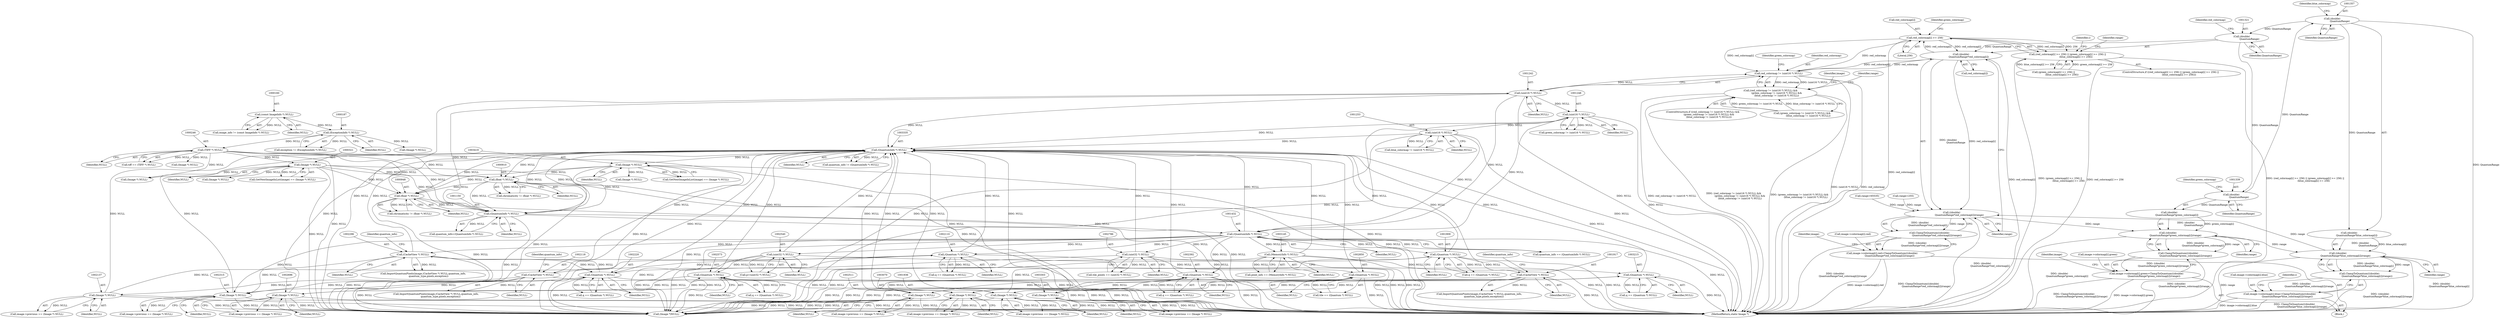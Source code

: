 digraph "0_ImageMagick_6e48aa92ff4e6e95424300ecd52a9ea453c19c60@array" {
"1001274" [label="(Call,red_colormap[i] >= 256)"];
"1001319" [label="(Call,(double)\n                    QuantumRange*red_colormap[i])"];
"1001320" [label="(Call,(double)\n                    QuantumRange)"];
"1001356" [label="(Call,(double)\n                    QuantumRange)"];
"1001338" [label="(Call,(double)\n                    QuantumRange)"];
"1001274" [label="(Call,red_colormap[i] >= 256)"];
"1001239" [label="(Call,red_colormap != (uint16 *) NULL)"];
"1001241" [label="(Call,(uint16 *) NULL)"];
"1001149" [label="(Call,(QuantumInfo *) NULL)"];
"1003334" [label="(Call,(QuantumInfo *) NULL)"];
"1003302" [label="(Call,(Image *) NULL)"];
"1003214" [label="(Call,(Quantum *) NULL)"];
"1003144" [label="(Call,(MemoryInfo *) NULL)"];
"1001431" [label="(Call,(QuantumInfo *) NULL)"];
"1001252" [label="(Call,(uint16 *) NULL)"];
"1001247" [label="(Call,(uint16 *) NULL)"];
"1002109" [label="(Call,(Quantum *) NULL)"];
"1002136" [label="(Call,(Image *) NULL)"];
"1002117" [label="(Call,(CacheView *) NULL)"];
"1002295" [label="(Call,(CacheView *) NULL)"];
"1002219" [label="(Call,(Quantum *) NULL)"];
"1002314" [label="(Call,(Image *) NULL)"];
"1002572" [label="(Call,(Quantum *) NULL)"];
"1002539" [label="(Call,(uint32 *) NULL)"];
"1002695" [label="(Call,(Image *) NULL)"];
"1002510" [label="(Call,(Image *) NULL)"];
"1002391" [label="(Call,(Quantum *) NULL)"];
"1002849" [label="(Call,(Quantum *) NULL)"];
"1002785" [label="(Call,(uint32 *) NULL)"];
"1003069" [label="(Call,(Image *) NULL)"];
"1001908" [label="(Call,(Quantum *) NULL)"];
"1001935" [label="(Call,(Image *) NULL)"];
"1001916" [label="(Call,(CacheView *) NULL)"];
"1000909" [label="(Call,(float *) NULL)"];
"1003418" [label="(Call,(Image *) NULL)"];
"1000320" [label="(Call,(Image *) NULL)"];
"1000245" [label="(Call,(TIFF *) NULL)"];
"1000186" [label="(Call,(ExceptionInfo *) NULL)"];
"1000159" [label="(Call,(const ImageInfo *) NULL)"];
"1000947" [label="(Call,(float *) NULL)"];
"1001238" [label="(Call,(red_colormap != (uint16 *) NULL) &&\n                (green_colormap != (uint16 *) NULL) &&\n                (blue_colormap != (uint16 *) NULL))"];
"1001273" [label="(Call,(red_colormap[i] >= 256) || (green_colormap[i] >= 256) ||\n                      (blue_colormap[i] >= 256))"];
"1001318" [label="(Call,((double)\n                    QuantumRange*red_colormap[i])/range)"];
"1001317" [label="(Call,ClampToQuantum(((double)\n                    QuantumRange*red_colormap[i])/range))"];
"1001309" [label="(Call,image->colormap[i].red=ClampToQuantum(((double)\n                    QuantumRange*red_colormap[i])/range))"];
"1001336" [label="(Call,((double)\n                    QuantumRange*green_colormap[i])/range)"];
"1001335" [label="(Call,ClampToQuantum(((double)\n                    QuantumRange*green_colormap[i])/range))"];
"1001327" [label="(Call,image->colormap[i].green=ClampToQuantum(((double)\n                    QuantumRange*green_colormap[i])/range))"];
"1001354" [label="(Call,((double)\n                    QuantumRange*blue_colormap[i])/range)"];
"1001353" [label="(Call,ClampToQuantum(((double)\n                    QuantumRange*blue_colormap[i])/range))"];
"1001345" [label="(Call,image->colormap[i].blue=ClampToQuantum(((double)\n                    QuantumRange*blue_colormap[i])/range))"];
"1001360" [label="(Identifier,blue_colormap)"];
"1003415" [label="(Call,GetNextImageInList(image) == (Image *) NULL)"];
"1002389" [label="(Call,q == (Quantum *) NULL)"];
"1001908" [label="(Call,(Quantum *) NULL)"];
"1001239" [label="(Call,red_colormap != (uint16 *) NULL)"];
"1002219" [label="(Call,(Quantum *) NULL)"];
"1001252" [label="(Call,(uint16 *) NULL)"];
"1003298" [label="(Call,image->previous == (Image *) NULL)"];
"1001291" [label="(Call,range=65535)"];
"1001354" [label="(Call,((double)\n                    QuantumRange*blue_colormap[i])/range)"];
"1002115" [label="(Call,ImportQuantumPixels(image,(CacheView *) NULL,quantum_info,\n            quantum_type,pixels,exception))"];
"1001246" [label="(Identifier,green_colormap)"];
"1001245" [label="(Call,green_colormap != (uint16 *) NULL)"];
"1001256" [label="(Call,range=255)"];
"1002510" [label="(Call,(Image *) NULL)"];
"1001250" [label="(Call,blue_colormap != (uint16 *) NULL)"];
"1001149" [label="(Call,(QuantumInfo *) NULL)"];
"1001336" [label="(Call,((double)\n                    QuantumRange*green_colormap[i])/range)"];
"1002111" [label="(Identifier,NULL)"];
"1001910" [label="(Identifier,NULL)"];
"1001147" [label="(Call,quantum_info=(QuantumInfo *) NULL)"];
"1001342" [label="(Identifier,green_colormap)"];
"1002572" [label="(Call,(Quantum *) NULL)"];
"1001274" [label="(Call,red_colormap[i] >= 256)"];
"1002574" [label="(Identifier,NULL)"];
"1002217" [label="(Call,q == (Quantum *) NULL)"];
"1001429" [label="(Call,quantum_info == (QuantumInfo *) NULL)"];
"1001273" [label="(Call,(red_colormap[i] >= 256) || (green_colormap[i] >= 256) ||\n                      (blue_colormap[i] >= 256))"];
"1000188" [label="(Identifier,NULL)"];
"1001247" [label="(Call,(uint16 *) NULL)"];
"1002132" [label="(Call,image->previous == (Image *) NULL)"];
"1000322" [label="(Identifier,NULL)"];
"1001323" [label="(Call,red_colormap[i])"];
"1003065" [label="(Call,image->previous == (Image *) NULL)"];
"1001935" [label="(Call,(Image *) NULL)"];
"1001433" [label="(Identifier,NULL)"];
"1001318" [label="(Call,((double)\n                    QuantumRange*red_colormap[i])/range)"];
"1001337" [label="(Call,(double)\n                    QuantumRange*green_colormap[i])"];
"1002512" [label="(Identifier,NULL)"];
"1001326" [label="(Identifier,range)"];
"1003420" [label="(Identifier,NULL)"];
"1001338" [label="(Call,(double)\n                    QuantumRange)"];
"1001344" [label="(Identifier,range)"];
"1001358" [label="(Identifier,QuantumRange)"];
"1000159" [label="(Call,(const ImageInfo *) NULL)"];
"1001249" [label="(Identifier,NULL)"];
"1001916" [label="(Call,(CacheView *) NULL)"];
"1002391" [label="(Call,(Quantum *) NULL)"];
"1000217" [label="(Call,(Image *) NULL)"];
"1002221" [label="(Identifier,NULL)"];
"1000909" [label="(Call,(float *) NULL)"];
"1000157" [label="(Call,image_info != (const ImageInfo *) NULL)"];
"1002851" [label="(Identifier,NULL)"];
"1002295" [label="(Call,(CacheView *) NULL)"];
"1001914" [label="(Call,ImportQuantumPixels(image,(CacheView *) NULL,quantum_info,\n            quantum_type,pixels,exception))"];
"1000245" [label="(Call,(TIFF *) NULL)"];
"1001366" [label="(Identifier,image)"];
"1001238" [label="(Call,(red_colormap != (uint16 *) NULL) &&\n                (green_colormap != (uint16 *) NULL) &&\n                (blue_colormap != (uint16 *) NULL))"];
"1003481" [label="(Call,(Image *)NULL)"];
"1001346" [label="(Call,image->colormap[i].blue)"];
"1003144" [label="(Call,(MemoryInfo *) NULL)"];
"1000945" [label="(Call,chromaticity != (float *) NULL)"];
"1002316" [label="(Identifier,NULL)"];
"1003487" [label="(MethodReturn,static Image *)"];
"1003302" [label="(Call,(Image *) NULL)"];
"1003216" [label="(Identifier,NULL)"];
"1000907" [label="(Call,chromaticity != (float *) NULL)"];
"1002136" [label="(Call,(Image *) NULL)"];
"1001919" [label="(Identifier,quantum_info)"];
"1001349" [label="(Identifier,image)"];
"1002107" [label="(Call,q == (Quantum *) NULL)"];
"1000161" [label="(Identifier,NULL)"];
"1001317" [label="(Call,ClampToQuantum(((double)\n                    QuantumRange*red_colormap[i])/range))"];
"1000254" [label="(Call,(Image *) NULL)"];
"1003214" [label="(Call,(Quantum *) NULL)"];
"1001322" [label="(Identifier,QuantumRange)"];
"1001151" [label="(Identifier,NULL)"];
"1001278" [label="(Literal,256)"];
"1001431" [label="(Call,(QuantumInfo *) NULL)"];
"1002849" [label="(Call,(Quantum *) NULL)"];
"1003071" [label="(Identifier,NULL)"];
"1000186" [label="(Call,(ExceptionInfo *) NULL)"];
"1000184" [label="(Call,exception != (ExceptionInfo *) NULL)"];
"1000309" [label="(Call,(Image *) NULL)"];
"1001282" [label="(Identifier,green_colormap)"];
"1001327" [label="(Call,image->colormap[i].green=ClampToQuantum(((double)\n                    QuantumRange*green_colormap[i])/range))"];
"1002120" [label="(Identifier,quantum_info)"];
"1001362" [label="(Identifier,range)"];
"1000949" [label="(Identifier,NULL)"];
"1001906" [label="(Call,q == (Quantum *) NULL)"];
"1001345" [label="(Call,image->colormap[i].blue=ClampToQuantum(((double)\n                    QuantumRange*blue_colormap[i])/range))"];
"1002117" [label="(Call,(CacheView *) NULL)"];
"1001353" [label="(Call,ClampToQuantum(((double)\n                    QuantumRange*blue_colormap[i])/range))"];
"1002314" [label="(Call,(Image *) NULL)"];
"1001272" [label="(ControlStructure,if ((red_colormap[i] >= 256) || (green_colormap[i] >= 256) ||\n                      (blue_colormap[i] >= 256)))"];
"1003069" [label="(Call,(Image *) NULL)"];
"1001937" [label="(Identifier,NULL)"];
"1003304" [label="(Identifier,NULL)"];
"1001279" [label="(Call,(green_colormap[i] >= 256) ||\n                      (blue_colormap[i] >= 256))"];
"1001340" [label="(Identifier,QuantumRange)"];
"1002539" [label="(Call,(uint32 *) NULL)"];
"1002310" [label="(Call,image->previous == (Image *) NULL)"];
"1002785" [label="(Call,(uint32 *) NULL)"];
"1001254" [label="(Identifier,NULL)"];
"1002506" [label="(Call,image->previous == (Image *) NULL)"];
"1001309" [label="(Call,image->colormap[i].red=ClampToQuantum(((double)\n                    QuantumRange*red_colormap[i])/range))"];
"1001931" [label="(Call,image->previous == (Image *) NULL)"];
"1001319" [label="(Call,(double)\n                    QuantumRange*red_colormap[i])"];
"1002783" [label="(Call,tile_pixels == (uint32 *) NULL)"];
"1001331" [label="(Identifier,image)"];
"1001240" [label="(Identifier,red_colormap)"];
"1000320" [label="(Call,(Image *) NULL)"];
"1001355" [label="(Call,(double)\n                    QuantumRange*blue_colormap[i])"];
"1003142" [label="(Call,pixel_info == (MemoryInfo *) NULL)"];
"1002119" [label="(Identifier,NULL)"];
"1001275" [label="(Call,red_colormap[i])"];
"1001243" [label="(Identifier,NULL)"];
"1001328" [label="(Call,image->colormap[i].green)"];
"1003334" [label="(Call,(QuantumInfo *) NULL)"];
"1002109" [label="(Call,(Quantum *) NULL)"];
"1001320" [label="(Call,(double)\n                    QuantumRange)"];
"1003336" [label="(Identifier,NULL)"];
"1002297" [label="(Identifier,NULL)"];
"1002537" [label="(Call,p=(uint32 *) NULL)"];
"1002541" [label="(Identifier,NULL)"];
"1002697" [label="(Identifier,NULL)"];
"1001918" [label="(Identifier,NULL)"];
"1000247" [label="(Identifier,NULL)"];
"1001257" [label="(Identifier,range)"];
"1002847" [label="(Call,tile == (Quantum *) NULL)"];
"1000911" [label="(Identifier,NULL)"];
"1002298" [label="(Identifier,quantum_info)"];
"1001271" [label="(Identifier,i)"];
"1001307" [label="(Identifier,i)"];
"1003332" [label="(Call,quantum_info != (QuantumInfo *) NULL)"];
"1001310" [label="(Call,image->colormap[i].red)"];
"1003212" [label="(Call,q == (Quantum *) NULL)"];
"1002691" [label="(Call,image->previous == (Image *) NULL)"];
"1002293" [label="(Call,ImportQuantumPixels(image,(CacheView *) NULL,quantum_info,\n              quantum_type,pixels,exception))"];
"1003418" [label="(Call,(Image *) NULL)"];
"1000947" [label="(Call,(float *) NULL)"];
"1003427" [label="(Call,(Image *) NULL)"];
"1001237" [label="(ControlStructure,if ((red_colormap != (uint16 *) NULL) &&\n                (green_colormap != (uint16 *) NULL) &&\n                (blue_colormap != (uint16 *) NULL)))"];
"1001324" [label="(Identifier,red_colormap)"];
"1001244" [label="(Call,(green_colormap != (uint16 *) NULL) &&\n                (blue_colormap != (uint16 *) NULL))"];
"1002138" [label="(Identifier,NULL)"];
"1000331" [label="(Call,(Image *) NULL)"];
"1002393" [label="(Identifier,NULL)"];
"1001241" [label="(Call,(uint16 *) NULL)"];
"1002695" [label="(Call,(Image *) NULL)"];
"1000243" [label="(Call,tiff == (TIFF *) NULL)"];
"1001356" [label="(Call,(double)\n                    QuantumRange)"];
"1001308" [label="(Block,)"];
"1000317" [label="(Call,GetNextImageInList(image) == (Image *) NULL)"];
"1001292" [label="(Identifier,range)"];
"1003146" [label="(Identifier,NULL)"];
"1002570" [label="(Call,q == (Quantum *) NULL)"];
"1002787" [label="(Identifier,NULL)"];
"1001335" [label="(Call,ClampToQuantum(((double)\n                    QuantumRange*green_colormap[i])/range))"];
"1001274" -> "1001273"  [label="AST: "];
"1001274" -> "1001278"  [label="CFG: "];
"1001275" -> "1001274"  [label="AST: "];
"1001278" -> "1001274"  [label="AST: "];
"1001282" -> "1001274"  [label="CFG: "];
"1001273" -> "1001274"  [label="CFG: "];
"1001274" -> "1003487"  [label="DDG: red_colormap[i]"];
"1001274" -> "1001239"  [label="DDG: red_colormap[i]"];
"1001274" -> "1001273"  [label="DDG: red_colormap[i]"];
"1001274" -> "1001273"  [label="DDG: 256"];
"1001319" -> "1001274"  [label="DDG: red_colormap[i]"];
"1001239" -> "1001274"  [label="DDG: red_colormap"];
"1001274" -> "1001319"  [label="DDG: red_colormap[i]"];
"1001319" -> "1001318"  [label="AST: "];
"1001319" -> "1001323"  [label="CFG: "];
"1001320" -> "1001319"  [label="AST: "];
"1001323" -> "1001319"  [label="AST: "];
"1001326" -> "1001319"  [label="CFG: "];
"1001319" -> "1003487"  [label="DDG: red_colormap[i]"];
"1001319" -> "1001239"  [label="DDG: red_colormap[i]"];
"1001319" -> "1001318"  [label="DDG: (double)\n                    QuantumRange"];
"1001319" -> "1001318"  [label="DDG: red_colormap[i]"];
"1001320" -> "1001319"  [label="DDG: QuantumRange"];
"1001239" -> "1001319"  [label="DDG: red_colormap"];
"1001320" -> "1001322"  [label="CFG: "];
"1001321" -> "1001320"  [label="AST: "];
"1001322" -> "1001320"  [label="AST: "];
"1001324" -> "1001320"  [label="CFG: "];
"1001356" -> "1001320"  [label="DDG: QuantumRange"];
"1001320" -> "1001338"  [label="DDG: QuantumRange"];
"1001356" -> "1001355"  [label="AST: "];
"1001356" -> "1001358"  [label="CFG: "];
"1001357" -> "1001356"  [label="AST: "];
"1001358" -> "1001356"  [label="AST: "];
"1001360" -> "1001356"  [label="CFG: "];
"1001356" -> "1003487"  [label="DDG: QuantumRange"];
"1001356" -> "1001355"  [label="DDG: QuantumRange"];
"1001338" -> "1001356"  [label="DDG: QuantumRange"];
"1001338" -> "1001337"  [label="AST: "];
"1001338" -> "1001340"  [label="CFG: "];
"1001339" -> "1001338"  [label="AST: "];
"1001340" -> "1001338"  [label="AST: "];
"1001342" -> "1001338"  [label="CFG: "];
"1001338" -> "1001337"  [label="DDG: QuantumRange"];
"1001239" -> "1001238"  [label="AST: "];
"1001239" -> "1001241"  [label="CFG: "];
"1001240" -> "1001239"  [label="AST: "];
"1001241" -> "1001239"  [label="AST: "];
"1001246" -> "1001239"  [label="CFG: "];
"1001238" -> "1001239"  [label="CFG: "];
"1001239" -> "1003487"  [label="DDG: (uint16 *) NULL"];
"1001239" -> "1003487"  [label="DDG: red_colormap"];
"1001239" -> "1001238"  [label="DDG: red_colormap"];
"1001239" -> "1001238"  [label="DDG: (uint16 *) NULL"];
"1001241" -> "1001239"  [label="DDG: NULL"];
"1001241" -> "1001243"  [label="CFG: "];
"1001242" -> "1001241"  [label="AST: "];
"1001243" -> "1001241"  [label="AST: "];
"1001241" -> "1003487"  [label="DDG: NULL"];
"1001149" -> "1001241"  [label="DDG: NULL"];
"1001241" -> "1001247"  [label="DDG: NULL"];
"1001241" -> "1001431"  [label="DDG: NULL"];
"1001241" -> "1003334"  [label="DDG: NULL"];
"1001241" -> "1003481"  [label="DDG: NULL"];
"1001149" -> "1001147"  [label="AST: "];
"1001149" -> "1001151"  [label="CFG: "];
"1001150" -> "1001149"  [label="AST: "];
"1001151" -> "1001149"  [label="AST: "];
"1001147" -> "1001149"  [label="CFG: "];
"1001149" -> "1003487"  [label="DDG: NULL"];
"1001149" -> "1001147"  [label="DDG: NULL"];
"1003334" -> "1001149"  [label="DDG: NULL"];
"1000909" -> "1001149"  [label="DDG: NULL"];
"1003418" -> "1001149"  [label="DDG: NULL"];
"1000245" -> "1001149"  [label="DDG: NULL"];
"1000320" -> "1001149"  [label="DDG: NULL"];
"1000947" -> "1001149"  [label="DDG: NULL"];
"1001149" -> "1001431"  [label="DDG: NULL"];
"1001149" -> "1003334"  [label="DDG: NULL"];
"1001149" -> "1003481"  [label="DDG: NULL"];
"1003334" -> "1003332"  [label="AST: "];
"1003334" -> "1003336"  [label="CFG: "];
"1003335" -> "1003334"  [label="AST: "];
"1003336" -> "1003334"  [label="AST: "];
"1003332" -> "1003334"  [label="CFG: "];
"1003334" -> "1003487"  [label="DDG: NULL"];
"1003334" -> "1000909"  [label="DDG: NULL"];
"1003334" -> "1000947"  [label="DDG: NULL"];
"1003334" -> "1003332"  [label="DDG: NULL"];
"1003302" -> "1003334"  [label="DDG: NULL"];
"1002109" -> "1003334"  [label="DDG: NULL"];
"1002295" -> "1003334"  [label="DDG: NULL"];
"1002572" -> "1003334"  [label="DDG: NULL"];
"1002510" -> "1003334"  [label="DDG: NULL"];
"1002136" -> "1003334"  [label="DDG: NULL"];
"1002849" -> "1003334"  [label="DDG: NULL"];
"1001908" -> "1003334"  [label="DDG: NULL"];
"1002539" -> "1003334"  [label="DDG: NULL"];
"1002695" -> "1003334"  [label="DDG: NULL"];
"1001935" -> "1003334"  [label="DDG: NULL"];
"1001431" -> "1003334"  [label="DDG: NULL"];
"1003144" -> "1003334"  [label="DDG: NULL"];
"1002391" -> "1003334"  [label="DDG: NULL"];
"1002785" -> "1003334"  [label="DDG: NULL"];
"1001916" -> "1003334"  [label="DDG: NULL"];
"1002117" -> "1003334"  [label="DDG: NULL"];
"1003214" -> "1003334"  [label="DDG: NULL"];
"1001252" -> "1003334"  [label="DDG: NULL"];
"1002219" -> "1003334"  [label="DDG: NULL"];
"1002314" -> "1003334"  [label="DDG: NULL"];
"1003069" -> "1003334"  [label="DDG: NULL"];
"1001247" -> "1003334"  [label="DDG: NULL"];
"1003334" -> "1003418"  [label="DDG: NULL"];
"1003334" -> "1003481"  [label="DDG: NULL"];
"1003302" -> "1003298"  [label="AST: "];
"1003302" -> "1003304"  [label="CFG: "];
"1003303" -> "1003302"  [label="AST: "];
"1003304" -> "1003302"  [label="AST: "];
"1003298" -> "1003302"  [label="CFG: "];
"1003302" -> "1003487"  [label="DDG: NULL"];
"1003302" -> "1003214"  [label="DDG: NULL"];
"1003302" -> "1003298"  [label="DDG: NULL"];
"1003214" -> "1003302"  [label="DDG: NULL"];
"1003302" -> "1003481"  [label="DDG: NULL"];
"1003214" -> "1003212"  [label="AST: "];
"1003214" -> "1003216"  [label="CFG: "];
"1003215" -> "1003214"  [label="AST: "];
"1003216" -> "1003214"  [label="AST: "];
"1003212" -> "1003214"  [label="CFG: "];
"1003214" -> "1003487"  [label="DDG: NULL"];
"1003214" -> "1003212"  [label="DDG: NULL"];
"1003144" -> "1003214"  [label="DDG: NULL"];
"1003214" -> "1003481"  [label="DDG: NULL"];
"1003144" -> "1003142"  [label="AST: "];
"1003144" -> "1003146"  [label="CFG: "];
"1003145" -> "1003144"  [label="AST: "];
"1003146" -> "1003144"  [label="AST: "];
"1003142" -> "1003144"  [label="CFG: "];
"1003144" -> "1003487"  [label="DDG: NULL"];
"1003144" -> "1003142"  [label="DDG: NULL"];
"1001431" -> "1003144"  [label="DDG: NULL"];
"1003144" -> "1003481"  [label="DDG: NULL"];
"1001431" -> "1001429"  [label="AST: "];
"1001431" -> "1001433"  [label="CFG: "];
"1001432" -> "1001431"  [label="AST: "];
"1001433" -> "1001431"  [label="AST: "];
"1001429" -> "1001431"  [label="CFG: "];
"1001431" -> "1003487"  [label="DDG: NULL"];
"1001431" -> "1001429"  [label="DDG: NULL"];
"1001252" -> "1001431"  [label="DDG: NULL"];
"1001247" -> "1001431"  [label="DDG: NULL"];
"1001431" -> "1001908"  [label="DDG: NULL"];
"1001431" -> "1002109"  [label="DDG: NULL"];
"1001431" -> "1002219"  [label="DDG: NULL"];
"1001431" -> "1002295"  [label="DDG: NULL"];
"1001431" -> "1002314"  [label="DDG: NULL"];
"1001431" -> "1002391"  [label="DDG: NULL"];
"1001431" -> "1002539"  [label="DDG: NULL"];
"1001431" -> "1002785"  [label="DDG: NULL"];
"1001431" -> "1003481"  [label="DDG: NULL"];
"1001252" -> "1001250"  [label="AST: "];
"1001252" -> "1001254"  [label="CFG: "];
"1001253" -> "1001252"  [label="AST: "];
"1001254" -> "1001252"  [label="AST: "];
"1001250" -> "1001252"  [label="CFG: "];
"1001252" -> "1003487"  [label="DDG: NULL"];
"1001252" -> "1001250"  [label="DDG: NULL"];
"1001247" -> "1001252"  [label="DDG: NULL"];
"1001252" -> "1003481"  [label="DDG: NULL"];
"1001247" -> "1001245"  [label="AST: "];
"1001247" -> "1001249"  [label="CFG: "];
"1001248" -> "1001247"  [label="AST: "];
"1001249" -> "1001247"  [label="AST: "];
"1001245" -> "1001247"  [label="CFG: "];
"1001247" -> "1003487"  [label="DDG: NULL"];
"1001247" -> "1001245"  [label="DDG: NULL"];
"1001247" -> "1003481"  [label="DDG: NULL"];
"1002109" -> "1002107"  [label="AST: "];
"1002109" -> "1002111"  [label="CFG: "];
"1002110" -> "1002109"  [label="AST: "];
"1002111" -> "1002109"  [label="AST: "];
"1002107" -> "1002109"  [label="CFG: "];
"1002109" -> "1003487"  [label="DDG: NULL"];
"1002109" -> "1002107"  [label="DDG: NULL"];
"1002136" -> "1002109"  [label="DDG: NULL"];
"1002109" -> "1002117"  [label="DDG: NULL"];
"1002109" -> "1003481"  [label="DDG: NULL"];
"1002136" -> "1002132"  [label="AST: "];
"1002136" -> "1002138"  [label="CFG: "];
"1002137" -> "1002136"  [label="AST: "];
"1002138" -> "1002136"  [label="AST: "];
"1002132" -> "1002136"  [label="CFG: "];
"1002136" -> "1003487"  [label="DDG: NULL"];
"1002136" -> "1002132"  [label="DDG: NULL"];
"1002117" -> "1002136"  [label="DDG: NULL"];
"1002136" -> "1003481"  [label="DDG: NULL"];
"1002117" -> "1002115"  [label="AST: "];
"1002117" -> "1002119"  [label="CFG: "];
"1002118" -> "1002117"  [label="AST: "];
"1002119" -> "1002117"  [label="AST: "];
"1002120" -> "1002117"  [label="CFG: "];
"1002117" -> "1003487"  [label="DDG: NULL"];
"1002117" -> "1002115"  [label="DDG: NULL"];
"1002117" -> "1003481"  [label="DDG: NULL"];
"1002295" -> "1002293"  [label="AST: "];
"1002295" -> "1002297"  [label="CFG: "];
"1002296" -> "1002295"  [label="AST: "];
"1002297" -> "1002295"  [label="AST: "];
"1002298" -> "1002295"  [label="CFG: "];
"1002295" -> "1003487"  [label="DDG: NULL"];
"1002295" -> "1002219"  [label="DDG: NULL"];
"1002295" -> "1002293"  [label="DDG: NULL"];
"1002219" -> "1002295"  [label="DDG: NULL"];
"1002295" -> "1002314"  [label="DDG: NULL"];
"1002295" -> "1003481"  [label="DDG: NULL"];
"1002219" -> "1002217"  [label="AST: "];
"1002219" -> "1002221"  [label="CFG: "];
"1002220" -> "1002219"  [label="AST: "];
"1002221" -> "1002219"  [label="AST: "];
"1002217" -> "1002219"  [label="CFG: "];
"1002219" -> "1003487"  [label="DDG: NULL"];
"1002219" -> "1002217"  [label="DDG: NULL"];
"1002314" -> "1002219"  [label="DDG: NULL"];
"1002219" -> "1002314"  [label="DDG: NULL"];
"1002219" -> "1003481"  [label="DDG: NULL"];
"1002314" -> "1002310"  [label="AST: "];
"1002314" -> "1002316"  [label="CFG: "];
"1002315" -> "1002314"  [label="AST: "];
"1002316" -> "1002314"  [label="AST: "];
"1002310" -> "1002314"  [label="CFG: "];
"1002314" -> "1003487"  [label="DDG: NULL"];
"1002314" -> "1002310"  [label="DDG: NULL"];
"1002314" -> "1003481"  [label="DDG: NULL"];
"1002572" -> "1002570"  [label="AST: "];
"1002572" -> "1002574"  [label="CFG: "];
"1002573" -> "1002572"  [label="AST: "];
"1002574" -> "1002572"  [label="AST: "];
"1002570" -> "1002572"  [label="CFG: "];
"1002572" -> "1003487"  [label="DDG: NULL"];
"1002572" -> "1002570"  [label="DDG: NULL"];
"1002539" -> "1002572"  [label="DDG: NULL"];
"1002695" -> "1002572"  [label="DDG: NULL"];
"1002572" -> "1002695"  [label="DDG: NULL"];
"1002572" -> "1003481"  [label="DDG: NULL"];
"1002539" -> "1002537"  [label="AST: "];
"1002539" -> "1002541"  [label="CFG: "];
"1002540" -> "1002539"  [label="AST: "];
"1002541" -> "1002539"  [label="AST: "];
"1002537" -> "1002539"  [label="CFG: "];
"1002539" -> "1003487"  [label="DDG: NULL"];
"1002539" -> "1002537"  [label="DDG: NULL"];
"1002539" -> "1003481"  [label="DDG: NULL"];
"1002695" -> "1002691"  [label="AST: "];
"1002695" -> "1002697"  [label="CFG: "];
"1002696" -> "1002695"  [label="AST: "];
"1002697" -> "1002695"  [label="AST: "];
"1002691" -> "1002695"  [label="CFG: "];
"1002695" -> "1003487"  [label="DDG: NULL"];
"1002695" -> "1002691"  [label="DDG: NULL"];
"1002695" -> "1003481"  [label="DDG: NULL"];
"1002510" -> "1002506"  [label="AST: "];
"1002510" -> "1002512"  [label="CFG: "];
"1002511" -> "1002510"  [label="AST: "];
"1002512" -> "1002510"  [label="AST: "];
"1002506" -> "1002510"  [label="CFG: "];
"1002510" -> "1003487"  [label="DDG: NULL"];
"1002510" -> "1002391"  [label="DDG: NULL"];
"1002510" -> "1002506"  [label="DDG: NULL"];
"1002391" -> "1002510"  [label="DDG: NULL"];
"1002510" -> "1003481"  [label="DDG: NULL"];
"1002391" -> "1002389"  [label="AST: "];
"1002391" -> "1002393"  [label="CFG: "];
"1002392" -> "1002391"  [label="AST: "];
"1002393" -> "1002391"  [label="AST: "];
"1002389" -> "1002391"  [label="CFG: "];
"1002391" -> "1003487"  [label="DDG: NULL"];
"1002391" -> "1002389"  [label="DDG: NULL"];
"1002391" -> "1003481"  [label="DDG: NULL"];
"1002849" -> "1002847"  [label="AST: "];
"1002849" -> "1002851"  [label="CFG: "];
"1002850" -> "1002849"  [label="AST: "];
"1002851" -> "1002849"  [label="AST: "];
"1002847" -> "1002849"  [label="CFG: "];
"1002849" -> "1003487"  [label="DDG: NULL"];
"1002849" -> "1002847"  [label="DDG: NULL"];
"1002785" -> "1002849"  [label="DDG: NULL"];
"1003069" -> "1002849"  [label="DDG: NULL"];
"1002849" -> "1003069"  [label="DDG: NULL"];
"1002849" -> "1003481"  [label="DDG: NULL"];
"1002785" -> "1002783"  [label="AST: "];
"1002785" -> "1002787"  [label="CFG: "];
"1002786" -> "1002785"  [label="AST: "];
"1002787" -> "1002785"  [label="AST: "];
"1002783" -> "1002785"  [label="CFG: "];
"1002785" -> "1003487"  [label="DDG: NULL"];
"1002785" -> "1002783"  [label="DDG: NULL"];
"1002785" -> "1003481"  [label="DDG: NULL"];
"1003069" -> "1003065"  [label="AST: "];
"1003069" -> "1003071"  [label="CFG: "];
"1003070" -> "1003069"  [label="AST: "];
"1003071" -> "1003069"  [label="AST: "];
"1003065" -> "1003069"  [label="CFG: "];
"1003069" -> "1003487"  [label="DDG: NULL"];
"1003069" -> "1003065"  [label="DDG: NULL"];
"1003069" -> "1003481"  [label="DDG: NULL"];
"1001908" -> "1001906"  [label="AST: "];
"1001908" -> "1001910"  [label="CFG: "];
"1001909" -> "1001908"  [label="AST: "];
"1001910" -> "1001908"  [label="AST: "];
"1001906" -> "1001908"  [label="CFG: "];
"1001908" -> "1003487"  [label="DDG: NULL"];
"1001908" -> "1001906"  [label="DDG: NULL"];
"1001935" -> "1001908"  [label="DDG: NULL"];
"1001908" -> "1001916"  [label="DDG: NULL"];
"1001908" -> "1003481"  [label="DDG: NULL"];
"1001935" -> "1001931"  [label="AST: "];
"1001935" -> "1001937"  [label="CFG: "];
"1001936" -> "1001935"  [label="AST: "];
"1001937" -> "1001935"  [label="AST: "];
"1001931" -> "1001935"  [label="CFG: "];
"1001935" -> "1003487"  [label="DDG: NULL"];
"1001935" -> "1001931"  [label="DDG: NULL"];
"1001916" -> "1001935"  [label="DDG: NULL"];
"1001935" -> "1003481"  [label="DDG: NULL"];
"1001916" -> "1001914"  [label="AST: "];
"1001916" -> "1001918"  [label="CFG: "];
"1001917" -> "1001916"  [label="AST: "];
"1001918" -> "1001916"  [label="AST: "];
"1001919" -> "1001916"  [label="CFG: "];
"1001916" -> "1003487"  [label="DDG: NULL"];
"1001916" -> "1001914"  [label="DDG: NULL"];
"1001916" -> "1003481"  [label="DDG: NULL"];
"1000909" -> "1000907"  [label="AST: "];
"1000909" -> "1000911"  [label="CFG: "];
"1000910" -> "1000909"  [label="AST: "];
"1000911" -> "1000909"  [label="AST: "];
"1000907" -> "1000909"  [label="CFG: "];
"1000909" -> "1003487"  [label="DDG: NULL"];
"1000909" -> "1000907"  [label="DDG: NULL"];
"1003418" -> "1000909"  [label="DDG: NULL"];
"1000320" -> "1000909"  [label="DDG: NULL"];
"1000245" -> "1000909"  [label="DDG: NULL"];
"1000909" -> "1000947"  [label="DDG: NULL"];
"1000909" -> "1003481"  [label="DDG: NULL"];
"1003418" -> "1003415"  [label="AST: "];
"1003418" -> "1003420"  [label="CFG: "];
"1003419" -> "1003418"  [label="AST: "];
"1003420" -> "1003418"  [label="AST: "];
"1003415" -> "1003418"  [label="CFG: "];
"1003418" -> "1003487"  [label="DDG: NULL"];
"1003418" -> "1000947"  [label="DDG: NULL"];
"1003418" -> "1003415"  [label="DDG: NULL"];
"1003418" -> "1003427"  [label="DDG: NULL"];
"1003418" -> "1003481"  [label="DDG: NULL"];
"1000320" -> "1000317"  [label="AST: "];
"1000320" -> "1000322"  [label="CFG: "];
"1000321" -> "1000320"  [label="AST: "];
"1000322" -> "1000320"  [label="AST: "];
"1000317" -> "1000320"  [label="CFG: "];
"1000320" -> "1003487"  [label="DDG: NULL"];
"1000320" -> "1000309"  [label="DDG: NULL"];
"1000320" -> "1000317"  [label="DDG: NULL"];
"1000245" -> "1000320"  [label="DDG: NULL"];
"1000320" -> "1000331"  [label="DDG: NULL"];
"1000320" -> "1000947"  [label="DDG: NULL"];
"1000320" -> "1003481"  [label="DDG: NULL"];
"1000245" -> "1000243"  [label="AST: "];
"1000245" -> "1000247"  [label="CFG: "];
"1000246" -> "1000245"  [label="AST: "];
"1000247" -> "1000245"  [label="AST: "];
"1000243" -> "1000245"  [label="CFG: "];
"1000245" -> "1003487"  [label="DDG: NULL"];
"1000245" -> "1000243"  [label="DDG: NULL"];
"1000186" -> "1000245"  [label="DDG: NULL"];
"1000245" -> "1000254"  [label="DDG: NULL"];
"1000245" -> "1000309"  [label="DDG: NULL"];
"1000245" -> "1000947"  [label="DDG: NULL"];
"1000245" -> "1003481"  [label="DDG: NULL"];
"1000186" -> "1000184"  [label="AST: "];
"1000186" -> "1000188"  [label="CFG: "];
"1000187" -> "1000186"  [label="AST: "];
"1000188" -> "1000186"  [label="AST: "];
"1000184" -> "1000186"  [label="CFG: "];
"1000186" -> "1000184"  [label="DDG: NULL"];
"1000159" -> "1000186"  [label="DDG: NULL"];
"1000186" -> "1000217"  [label="DDG: NULL"];
"1000159" -> "1000157"  [label="AST: "];
"1000159" -> "1000161"  [label="CFG: "];
"1000160" -> "1000159"  [label="AST: "];
"1000161" -> "1000159"  [label="AST: "];
"1000157" -> "1000159"  [label="CFG: "];
"1000159" -> "1000157"  [label="DDG: NULL"];
"1000947" -> "1000945"  [label="AST: "];
"1000947" -> "1000949"  [label="CFG: "];
"1000948" -> "1000947"  [label="AST: "];
"1000949" -> "1000947"  [label="AST: "];
"1000945" -> "1000947"  [label="CFG: "];
"1000947" -> "1003487"  [label="DDG: NULL"];
"1000947" -> "1000945"  [label="DDG: NULL"];
"1000947" -> "1003481"  [label="DDG: NULL"];
"1001238" -> "1001237"  [label="AST: "];
"1001238" -> "1001244"  [label="CFG: "];
"1001244" -> "1001238"  [label="AST: "];
"1001257" -> "1001238"  [label="CFG: "];
"1001366" -> "1001238"  [label="CFG: "];
"1001238" -> "1003487"  [label="DDG: red_colormap != (uint16 *) NULL"];
"1001238" -> "1003487"  [label="DDG: (red_colormap != (uint16 *) NULL) &&\n                (green_colormap != (uint16 *) NULL) &&\n                (blue_colormap != (uint16 *) NULL)"];
"1001238" -> "1003487"  [label="DDG: (green_colormap != (uint16 *) NULL) &&\n                (blue_colormap != (uint16 *) NULL)"];
"1001244" -> "1001238"  [label="DDG: green_colormap != (uint16 *) NULL"];
"1001244" -> "1001238"  [label="DDG: blue_colormap != (uint16 *) NULL"];
"1001273" -> "1001272"  [label="AST: "];
"1001273" -> "1001279"  [label="CFG: "];
"1001279" -> "1001273"  [label="AST: "];
"1001292" -> "1001273"  [label="CFG: "];
"1001271" -> "1001273"  [label="CFG: "];
"1001273" -> "1003487"  [label="DDG: (red_colormap[i] >= 256) || (green_colormap[i] >= 256) ||\n                      (blue_colormap[i] >= 256)"];
"1001273" -> "1003487"  [label="DDG: (green_colormap[i] >= 256) ||\n                      (blue_colormap[i] >= 256)"];
"1001273" -> "1003487"  [label="DDG: red_colormap[i] >= 256"];
"1001279" -> "1001273"  [label="DDG: green_colormap[i] >= 256"];
"1001279" -> "1001273"  [label="DDG: blue_colormap[i] >= 256"];
"1001318" -> "1001317"  [label="AST: "];
"1001318" -> "1001326"  [label="CFG: "];
"1001326" -> "1001318"  [label="AST: "];
"1001317" -> "1001318"  [label="CFG: "];
"1001318" -> "1003487"  [label="DDG: (double)\n                    QuantumRange*red_colormap[i]"];
"1001318" -> "1001317"  [label="DDG: (double)\n                    QuantumRange*red_colormap[i]"];
"1001318" -> "1001317"  [label="DDG: range"];
"1001256" -> "1001318"  [label="DDG: range"];
"1001291" -> "1001318"  [label="DDG: range"];
"1001354" -> "1001318"  [label="DDG: range"];
"1001318" -> "1001336"  [label="DDG: range"];
"1001317" -> "1001309"  [label="AST: "];
"1001309" -> "1001317"  [label="CFG: "];
"1001317" -> "1003487"  [label="DDG: ((double)\n                    QuantumRange*red_colormap[i])/range"];
"1001317" -> "1001309"  [label="DDG: ((double)\n                    QuantumRange*red_colormap[i])/range"];
"1001309" -> "1001308"  [label="AST: "];
"1001310" -> "1001309"  [label="AST: "];
"1001331" -> "1001309"  [label="CFG: "];
"1001309" -> "1003487"  [label="DDG: ClampToQuantum(((double)\n                    QuantumRange*red_colormap[i])/range)"];
"1001309" -> "1003487"  [label="DDG: image->colormap[i].red"];
"1001336" -> "1001335"  [label="AST: "];
"1001336" -> "1001344"  [label="CFG: "];
"1001337" -> "1001336"  [label="AST: "];
"1001344" -> "1001336"  [label="AST: "];
"1001335" -> "1001336"  [label="CFG: "];
"1001336" -> "1003487"  [label="DDG: (double)\n                    QuantumRange*green_colormap[i]"];
"1001336" -> "1001335"  [label="DDG: (double)\n                    QuantumRange*green_colormap[i]"];
"1001336" -> "1001335"  [label="DDG: range"];
"1001337" -> "1001336"  [label="DDG: (double)\n                    QuantumRange"];
"1001337" -> "1001336"  [label="DDG: green_colormap[i]"];
"1001336" -> "1001354"  [label="DDG: range"];
"1001335" -> "1001327"  [label="AST: "];
"1001327" -> "1001335"  [label="CFG: "];
"1001335" -> "1003487"  [label="DDG: ((double)\n                    QuantumRange*green_colormap[i])/range"];
"1001335" -> "1001327"  [label="DDG: ((double)\n                    QuantumRange*green_colormap[i])/range"];
"1001327" -> "1001308"  [label="AST: "];
"1001328" -> "1001327"  [label="AST: "];
"1001349" -> "1001327"  [label="CFG: "];
"1001327" -> "1003487"  [label="DDG: ClampToQuantum(((double)\n                    QuantumRange*green_colormap[i])/range)"];
"1001327" -> "1003487"  [label="DDG: image->colormap[i].green"];
"1001354" -> "1001353"  [label="AST: "];
"1001354" -> "1001362"  [label="CFG: "];
"1001355" -> "1001354"  [label="AST: "];
"1001362" -> "1001354"  [label="AST: "];
"1001353" -> "1001354"  [label="CFG: "];
"1001354" -> "1003487"  [label="DDG: (double)\n                    QuantumRange*blue_colormap[i]"];
"1001354" -> "1003487"  [label="DDG: range"];
"1001354" -> "1001353"  [label="DDG: (double)\n                    QuantumRange*blue_colormap[i]"];
"1001354" -> "1001353"  [label="DDG: range"];
"1001355" -> "1001354"  [label="DDG: (double)\n                    QuantumRange"];
"1001355" -> "1001354"  [label="DDG: blue_colormap[i]"];
"1001353" -> "1001345"  [label="AST: "];
"1001345" -> "1001353"  [label="CFG: "];
"1001353" -> "1003487"  [label="DDG: ((double)\n                    QuantumRange*blue_colormap[i])/range"];
"1001353" -> "1001345"  [label="DDG: ((double)\n                    QuantumRange*blue_colormap[i])/range"];
"1001345" -> "1001308"  [label="AST: "];
"1001346" -> "1001345"  [label="AST: "];
"1001307" -> "1001345"  [label="CFG: "];
"1001345" -> "1003487"  [label="DDG: ClampToQuantum(((double)\n                    QuantumRange*blue_colormap[i])/range)"];
"1001345" -> "1003487"  [label="DDG: image->colormap[i].blue"];
}
